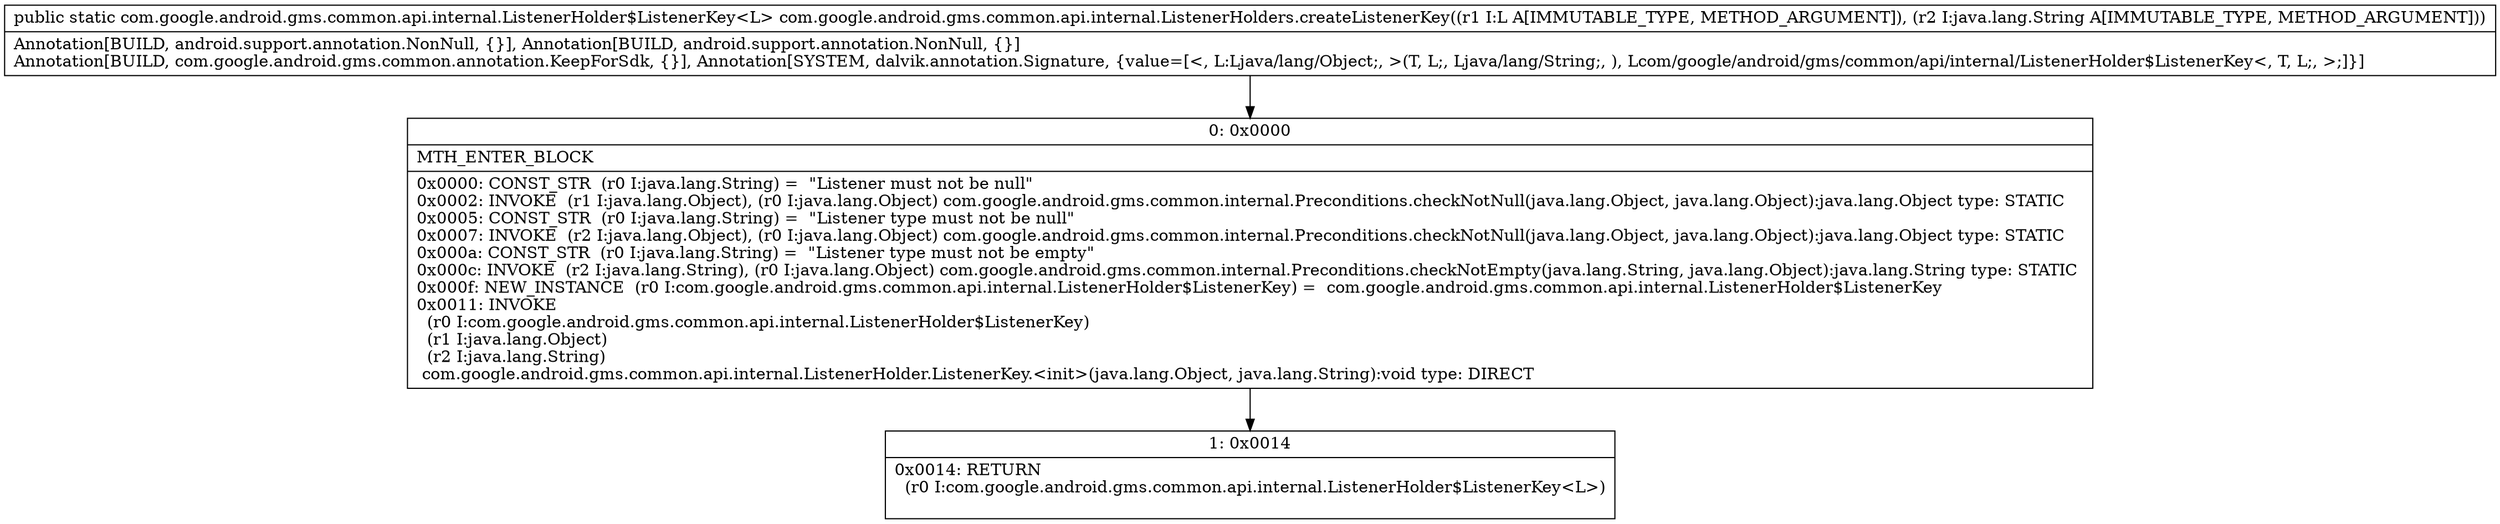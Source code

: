 digraph "CFG forcom.google.android.gms.common.api.internal.ListenerHolders.createListenerKey(Ljava\/lang\/Object;Ljava\/lang\/String;)Lcom\/google\/android\/gms\/common\/api\/internal\/ListenerHolder$ListenerKey;" {
Node_0 [shape=record,label="{0\:\ 0x0000|MTH_ENTER_BLOCK\l|0x0000: CONST_STR  (r0 I:java.lang.String) =  \"Listener must not be null\" \l0x0002: INVOKE  (r1 I:java.lang.Object), (r0 I:java.lang.Object) com.google.android.gms.common.internal.Preconditions.checkNotNull(java.lang.Object, java.lang.Object):java.lang.Object type: STATIC \l0x0005: CONST_STR  (r0 I:java.lang.String) =  \"Listener type must not be null\" \l0x0007: INVOKE  (r2 I:java.lang.Object), (r0 I:java.lang.Object) com.google.android.gms.common.internal.Preconditions.checkNotNull(java.lang.Object, java.lang.Object):java.lang.Object type: STATIC \l0x000a: CONST_STR  (r0 I:java.lang.String) =  \"Listener type must not be empty\" \l0x000c: INVOKE  (r2 I:java.lang.String), (r0 I:java.lang.Object) com.google.android.gms.common.internal.Preconditions.checkNotEmpty(java.lang.String, java.lang.Object):java.lang.String type: STATIC \l0x000f: NEW_INSTANCE  (r0 I:com.google.android.gms.common.api.internal.ListenerHolder$ListenerKey) =  com.google.android.gms.common.api.internal.ListenerHolder$ListenerKey \l0x0011: INVOKE  \l  (r0 I:com.google.android.gms.common.api.internal.ListenerHolder$ListenerKey)\l  (r1 I:java.lang.Object)\l  (r2 I:java.lang.String)\l com.google.android.gms.common.api.internal.ListenerHolder.ListenerKey.\<init\>(java.lang.Object, java.lang.String):void type: DIRECT \l}"];
Node_1 [shape=record,label="{1\:\ 0x0014|0x0014: RETURN  \l  (r0 I:com.google.android.gms.common.api.internal.ListenerHolder$ListenerKey\<L\>)\l \l}"];
MethodNode[shape=record,label="{public static com.google.android.gms.common.api.internal.ListenerHolder$ListenerKey\<L\> com.google.android.gms.common.api.internal.ListenerHolders.createListenerKey((r1 I:L A[IMMUTABLE_TYPE, METHOD_ARGUMENT]), (r2 I:java.lang.String A[IMMUTABLE_TYPE, METHOD_ARGUMENT]))  | Annotation[BUILD, android.support.annotation.NonNull, \{\}], Annotation[BUILD, android.support.annotation.NonNull, \{\}]\lAnnotation[BUILD, com.google.android.gms.common.annotation.KeepForSdk, \{\}], Annotation[SYSTEM, dalvik.annotation.Signature, \{value=[\<, L:Ljava\/lang\/Object;, \>(T, L;, Ljava\/lang\/String;, ), Lcom\/google\/android\/gms\/common\/api\/internal\/ListenerHolder$ListenerKey\<, T, L;, \>;]\}]\l}"];
MethodNode -> Node_0;
Node_0 -> Node_1;
}

